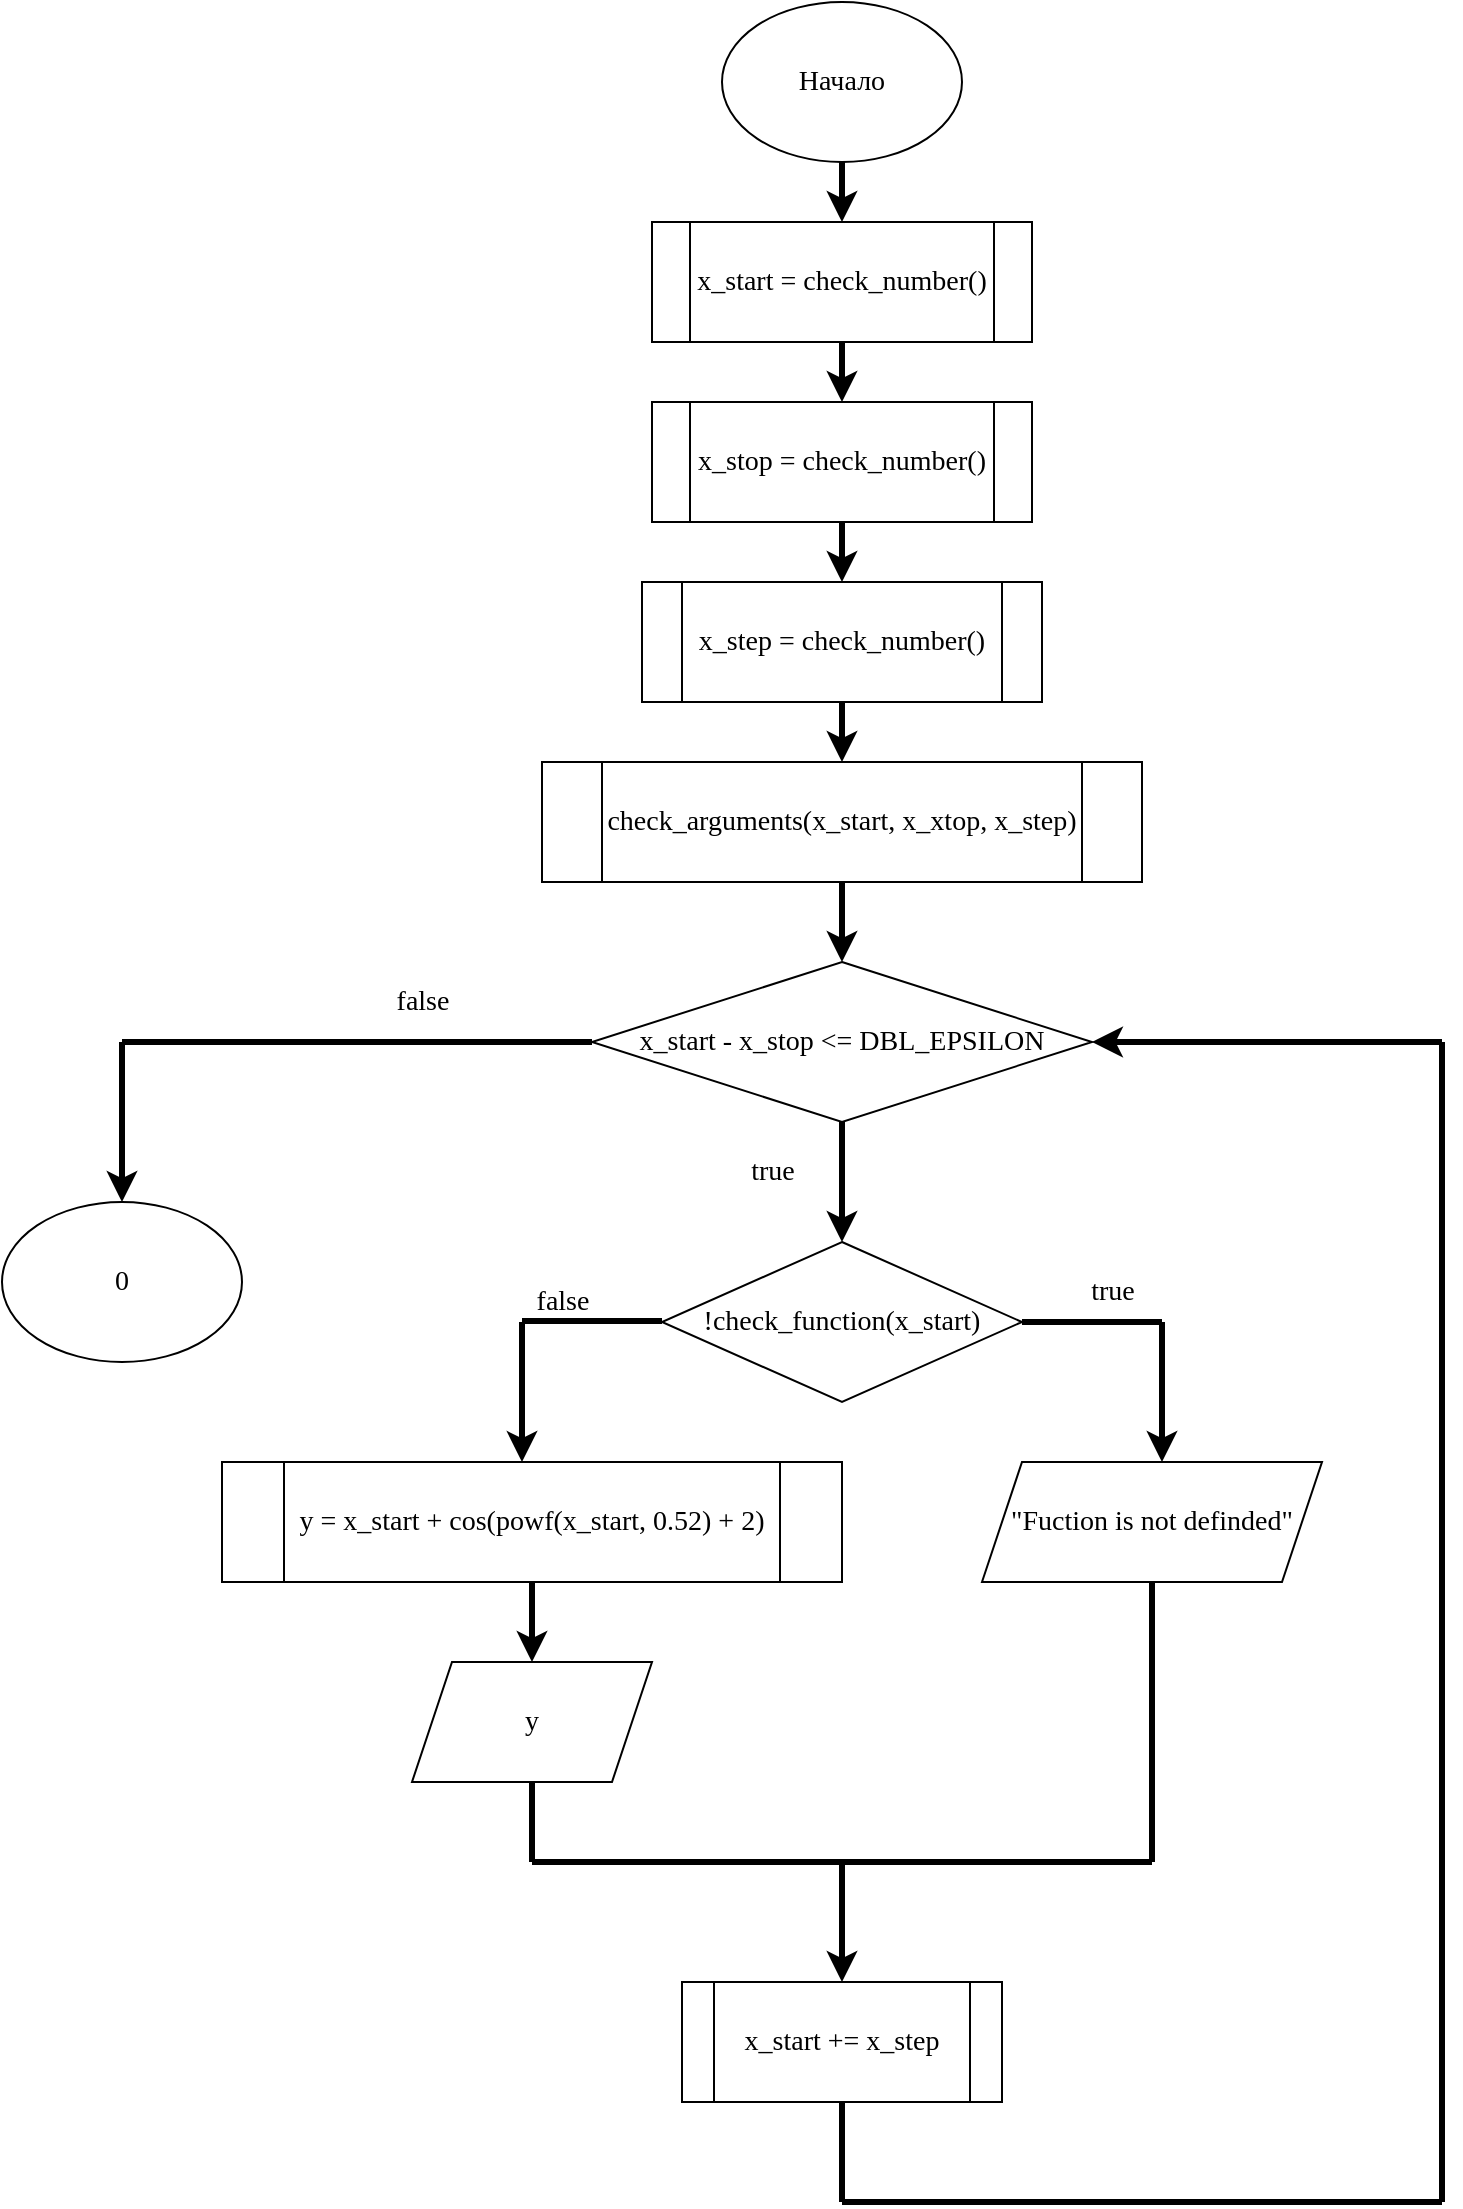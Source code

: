 <mxfile>
    <diagram id="U5E0iB9bfuvzi-zkAM1t" name="main">
        <mxGraphModel dx="535" dy="475" grid="1" gridSize="10" guides="1" tooltips="1" connect="1" arrows="1" fold="1" page="1" pageScale="1" pageWidth="827" pageHeight="1169" background="#ffffff" math="0" shadow="0">
            <root>
                <mxCell id="0"/>
                <mxCell id="1" parent="0"/>
                <mxCell id="6" value="" style="edgeStyle=none;html=1;strokeColor=#000000;strokeWidth=3;fontFamily=Times New Roman;fontSize=14;fontColor=#000000;" edge="1" parent="1" source="7" target="9">
                    <mxGeometry relative="1" as="geometry"/>
                </mxCell>
                <mxCell id="7" value="x_start = check_number()" style="shape=process;whiteSpace=wrap;html=1;backgroundOutline=1;strokeColor=#000000;fontFamily=Times New Roman;fontSize=14;fontColor=#000000;fillColor=#FFFFFF;" vertex="1" parent="1">
                    <mxGeometry x="385" y="110" width="190" height="60" as="geometry"/>
                </mxCell>
                <mxCell id="8" value="" style="edgeStyle=none;html=1;strokeColor=#000000;strokeWidth=3;fontFamily=Times New Roman;fontSize=14;fontColor=#000000;" edge="1" parent="1" source="9" target="12">
                    <mxGeometry relative="1" as="geometry"/>
                </mxCell>
                <mxCell id="9" value="x_stop = check_number()" style="shape=process;whiteSpace=wrap;html=1;backgroundOutline=1;strokeColor=#000000;fontFamily=Times New Roman;fontSize=14;fontColor=#000000;fillColor=#FFFFFF;" vertex="1" parent="1">
                    <mxGeometry x="385" y="200" width="190" height="60" as="geometry"/>
                </mxCell>
                <mxCell id="10" value="" style="endArrow=classic;html=1;strokeColor=#000000;strokeWidth=3;fontFamily=Times New Roman;fontSize=14;fontColor=#000000;exitX=0.5;exitY=1;exitDx=0;exitDy=0;entryX=0.5;entryY=0;entryDx=0;entryDy=0;" edge="1" parent="1" target="7">
                    <mxGeometry width="50" height="50" relative="1" as="geometry">
                        <mxPoint x="480" y="80" as="sourcePoint"/>
                        <mxPoint x="520" y="120" as="targetPoint"/>
                    </mxGeometry>
                </mxCell>
                <mxCell id="11" value="" style="edgeStyle=none;html=1;strokeColor=#000000;strokeWidth=3;fontFamily=Times New Roman;fontSize=14;fontColor=#000000;" edge="1" parent="1" source="12" target="14">
                    <mxGeometry relative="1" as="geometry"/>
                </mxCell>
                <mxCell id="12" value="x_step = check_number()" style="shape=process;whiteSpace=wrap;html=1;backgroundOutline=1;strokeColor=#000000;fontFamily=Times New Roman;fontSize=14;fontColor=#000000;fillColor=#FFFFFF;" vertex="1" parent="1">
                    <mxGeometry x="380" y="290" width="200" height="60" as="geometry"/>
                </mxCell>
                <mxCell id="13" value="" style="edgeStyle=none;html=1;strokeColor=#000000;strokeWidth=3;fontFamily=Times New Roman;fontSize=14;fontColor=#000000;" edge="1" parent="1" source="14">
                    <mxGeometry relative="1" as="geometry">
                        <mxPoint x="480" y="480" as="targetPoint"/>
                    </mxGeometry>
                </mxCell>
                <mxCell id="14" value="check_arguments(x_start, x_xtop, x_step)" style="shape=process;whiteSpace=wrap;html=1;backgroundOutline=1;strokeColor=#000000;fontFamily=Times New Roman;fontSize=14;fontColor=#000000;fillColor=#FFFFFF;" vertex="1" parent="1">
                    <mxGeometry x="330" y="380" width="300" height="60" as="geometry"/>
                </mxCell>
                <mxCell id="15" value="Начало" style="ellipse;whiteSpace=wrap;html=1;strokeColor=#000000;fontFamily=Times New Roman;fontSize=14;fontColor=#000000;fillColor=#FFFFFF;" vertex="1" parent="1">
                    <mxGeometry x="420" width="120" height="80" as="geometry"/>
                </mxCell>
                <mxCell id="16" value="x_start - x_stop &amp;lt;= DBL_EPSILON" style="rhombus;whiteSpace=wrap;html=1;strokeColor=#000000;fontFamily=Times New Roman;fontSize=14;fontColor=#000000;fillColor=#FFFFFF;" vertex="1" parent="1">
                    <mxGeometry x="355" y="480" width="250" height="80" as="geometry"/>
                </mxCell>
                <mxCell id="17" value="" style="endArrow=classic;html=1;fontFamily=Times New Roman;fontSize=14;fontColor=#000000;strokeColor=#000000;strokeWidth=3;exitX=0.5;exitY=1;exitDx=0;exitDy=0;" edge="1" parent="1" source="16">
                    <mxGeometry width="50" height="50" relative="1" as="geometry">
                        <mxPoint x="480" y="590" as="sourcePoint"/>
                        <mxPoint x="480" y="620" as="targetPoint"/>
                    </mxGeometry>
                </mxCell>
                <mxCell id="18" value="!check_function(x_start)" style="rhombus;whiteSpace=wrap;html=1;strokeColor=#000000;fontFamily=Times New Roman;fontSize=14;fontColor=#000000;fillColor=#FFFFFF;" vertex="1" parent="1">
                    <mxGeometry x="390" y="620" width="180" height="80" as="geometry"/>
                </mxCell>
                <mxCell id="19" value="true" style="text;html=1;align=center;verticalAlign=middle;resizable=0;points=[];autosize=1;strokeColor=none;fillColor=none;fontSize=14;fontFamily=Times New Roman;fontColor=#000000;" vertex="1" parent="1">
                    <mxGeometry x="420" y="570" width="50" height="30" as="geometry"/>
                </mxCell>
                <mxCell id="21" value="" style="endArrow=none;html=1;strokeColor=#000000;strokeWidth=3;fontFamily=Times New Roman;fontSize=14;fontColor=#000000;exitX=1;exitY=0.5;exitDx=0;exitDy=0;" edge="1" parent="1" source="18">
                    <mxGeometry width="50" height="50" relative="1" as="geometry">
                        <mxPoint x="530" y="720" as="sourcePoint"/>
                        <mxPoint x="640" y="660" as="targetPoint"/>
                    </mxGeometry>
                </mxCell>
                <mxCell id="22" value="" style="endArrow=none;html=1;strokeColor=#000000;strokeWidth=3;fontFamily=Times New Roman;fontSize=14;fontColor=#000000;exitX=1;exitY=0.5;exitDx=0;exitDy=0;" edge="1" parent="1">
                    <mxGeometry width="50" height="50" relative="1" as="geometry">
                        <mxPoint x="320" y="659.5" as="sourcePoint"/>
                        <mxPoint x="390" y="659.5" as="targetPoint"/>
                    </mxGeometry>
                </mxCell>
                <mxCell id="23" value="true" style="text;html=1;align=center;verticalAlign=middle;resizable=0;points=[];autosize=1;strokeColor=none;fillColor=none;fontSize=14;fontFamily=Times New Roman;fontColor=#000000;" vertex="1" parent="1">
                    <mxGeometry x="590" y="630" width="50" height="30" as="geometry"/>
                </mxCell>
                <mxCell id="24" value="false" style="text;html=1;align=center;verticalAlign=middle;resizable=0;points=[];autosize=1;strokeColor=none;fillColor=none;fontSize=14;fontFamily=Times New Roman;fontColor=#000000;" vertex="1" parent="1">
                    <mxGeometry x="315" y="635" width="50" height="30" as="geometry"/>
                </mxCell>
                <mxCell id="25" value="" style="endArrow=classic;html=1;strokeColor=#000000;strokeWidth=3;fontFamily=Times New Roman;fontSize=14;fontColor=#000000;" edge="1" parent="1">
                    <mxGeometry width="50" height="50" relative="1" as="geometry">
                        <mxPoint x="640" y="660" as="sourcePoint"/>
                        <mxPoint x="640" y="730" as="targetPoint"/>
                    </mxGeometry>
                </mxCell>
                <mxCell id="26" value="" style="endArrow=classic;html=1;strokeColor=#000000;strokeWidth=3;fontFamily=Times New Roman;fontSize=14;fontColor=#000000;" edge="1" parent="1">
                    <mxGeometry width="50" height="50" relative="1" as="geometry">
                        <mxPoint x="320" y="660" as="sourcePoint"/>
                        <mxPoint x="320" y="730" as="targetPoint"/>
                    </mxGeometry>
                </mxCell>
                <mxCell id="27" value="&quot;Fuction is not definded&quot;" style="shape=parallelogram;perimeter=parallelogramPerimeter;whiteSpace=wrap;html=1;fixedSize=1;strokeColor=#000000;fontFamily=Times New Roman;fontSize=14;fontColor=#000000;fillColor=#FFFFFF;" vertex="1" parent="1">
                    <mxGeometry x="550" y="730" width="170" height="60" as="geometry"/>
                </mxCell>
                <mxCell id="30" value="" style="edgeStyle=none;html=1;strokeColor=#000000;strokeWidth=3;fontFamily=Times New Roman;fontSize=14;fontColor=#000000;" edge="1" parent="1" source="28" target="29">
                    <mxGeometry relative="1" as="geometry"/>
                </mxCell>
                <mxCell id="28" value="y = x_start + cos(powf(x_start, 0.52) + 2)" style="shape=process;whiteSpace=wrap;html=1;backgroundOutline=1;strokeColor=#000000;fontFamily=Times New Roman;fontSize=14;fontColor=#000000;fillColor=#FFFFFF;" vertex="1" parent="1">
                    <mxGeometry x="170" y="730" width="310" height="60" as="geometry"/>
                </mxCell>
                <mxCell id="29" value="y" style="shape=parallelogram;perimeter=parallelogramPerimeter;whiteSpace=wrap;html=1;fixedSize=1;strokeColor=#000000;fontFamily=Times New Roman;fontSize=14;fontColor=#000000;fillColor=#FFFFFF;" vertex="1" parent="1">
                    <mxGeometry x="265" y="830" width="120" height="60" as="geometry"/>
                </mxCell>
                <mxCell id="31" value="" style="endArrow=none;html=1;strokeColor=#000000;strokeWidth=3;fontFamily=Times New Roman;fontSize=14;fontColor=#000000;exitX=0.5;exitY=1;exitDx=0;exitDy=0;" edge="1" parent="1" source="29">
                    <mxGeometry width="50" height="50" relative="1" as="geometry">
                        <mxPoint x="510" y="900" as="sourcePoint"/>
                        <mxPoint x="325" y="930" as="targetPoint"/>
                    </mxGeometry>
                </mxCell>
                <mxCell id="32" value="" style="endArrow=none;html=1;strokeColor=#000000;strokeWidth=3;fontFamily=Times New Roman;fontSize=14;fontColor=#000000;entryX=0.5;entryY=1;entryDx=0;entryDy=0;" edge="1" parent="1" target="27">
                    <mxGeometry width="50" height="50" relative="1" as="geometry">
                        <mxPoint x="635" y="930" as="sourcePoint"/>
                        <mxPoint x="560" y="850" as="targetPoint"/>
                    </mxGeometry>
                </mxCell>
                <mxCell id="33" value="" style="endArrow=none;html=1;strokeColor=#000000;strokeWidth=3;fontFamily=Times New Roman;fontSize=14;fontColor=#000000;" edge="1" parent="1">
                    <mxGeometry width="50" height="50" relative="1" as="geometry">
                        <mxPoint x="325" y="930" as="sourcePoint"/>
                        <mxPoint x="635" y="930" as="targetPoint"/>
                    </mxGeometry>
                </mxCell>
                <mxCell id="34" value="" style="endArrow=classic;html=1;strokeColor=#000000;strokeWidth=3;fontFamily=Times New Roman;fontSize=14;fontColor=#000000;" edge="1" parent="1">
                    <mxGeometry width="50" height="50" relative="1" as="geometry">
                        <mxPoint x="480" y="930" as="sourcePoint"/>
                        <mxPoint x="480" y="990" as="targetPoint"/>
                    </mxGeometry>
                </mxCell>
                <mxCell id="35" value="x_start += x_step" style="shape=process;whiteSpace=wrap;html=1;backgroundOutline=1;strokeColor=#000000;fontFamily=Times New Roman;fontSize=14;fontColor=#000000;fillColor=#FFFFFF;" vertex="1" parent="1">
                    <mxGeometry x="400" y="990" width="160" height="60" as="geometry"/>
                </mxCell>
                <mxCell id="36" value="" style="endArrow=none;html=1;strokeColor=#000000;strokeWidth=3;fontFamily=Times New Roman;fontSize=14;fontColor=#000000;exitX=0.5;exitY=1;exitDx=0;exitDy=0;" edge="1" parent="1" source="35">
                    <mxGeometry width="50" height="50" relative="1" as="geometry">
                        <mxPoint x="560" y="950" as="sourcePoint"/>
                        <mxPoint x="480" y="1100" as="targetPoint"/>
                    </mxGeometry>
                </mxCell>
                <mxCell id="37" value="" style="endArrow=none;html=1;strokeColor=#000000;strokeWidth=3;fontFamily=Times New Roman;fontSize=14;fontColor=#000000;" edge="1" parent="1">
                    <mxGeometry width="50" height="50" relative="1" as="geometry">
                        <mxPoint x="480" y="1100" as="sourcePoint"/>
                        <mxPoint x="780" y="1100" as="targetPoint"/>
                    </mxGeometry>
                </mxCell>
                <mxCell id="38" value="" style="endArrow=none;html=1;strokeColor=#000000;strokeWidth=3;fontFamily=Times New Roman;fontSize=14;fontColor=#000000;" edge="1" parent="1">
                    <mxGeometry width="50" height="50" relative="1" as="geometry">
                        <mxPoint x="780" y="1100" as="sourcePoint"/>
                        <mxPoint x="780" y="520" as="targetPoint"/>
                    </mxGeometry>
                </mxCell>
                <mxCell id="39" value="" style="endArrow=classic;html=1;strokeColor=#000000;strokeWidth=3;fontFamily=Times New Roman;fontSize=14;fontColor=#000000;entryX=1;entryY=0.5;entryDx=0;entryDy=0;" edge="1" parent="1" target="16">
                    <mxGeometry width="50" height="50" relative="1" as="geometry">
                        <mxPoint x="780" y="520" as="sourcePoint"/>
                        <mxPoint x="670" y="610" as="targetPoint"/>
                    </mxGeometry>
                </mxCell>
                <mxCell id="40" value="" style="endArrow=none;html=1;strokeColor=#000000;strokeWidth=3;fontFamily=Times New Roman;fontSize=14;fontColor=#000000;entryX=0;entryY=0.5;entryDx=0;entryDy=0;" edge="1" parent="1" target="16">
                    <mxGeometry width="50" height="50" relative="1" as="geometry">
                        <mxPoint x="120" y="520" as="sourcePoint"/>
                        <mxPoint x="360" y="530" as="targetPoint"/>
                    </mxGeometry>
                </mxCell>
                <mxCell id="41" value="" style="endArrow=classic;html=1;strokeColor=#000000;strokeWidth=3;fontFamily=Times New Roman;fontSize=14;fontColor=#000000;" edge="1" parent="1">
                    <mxGeometry width="50" height="50" relative="1" as="geometry">
                        <mxPoint x="120" y="520" as="sourcePoint"/>
                        <mxPoint x="120" y="600" as="targetPoint"/>
                    </mxGeometry>
                </mxCell>
                <mxCell id="42" value="false" style="text;html=1;align=center;verticalAlign=middle;resizable=0;points=[];autosize=1;strokeColor=none;fillColor=none;fontSize=14;fontFamily=Times New Roman;fontColor=#000000;" vertex="1" parent="1">
                    <mxGeometry x="245" y="485" width="50" height="30" as="geometry"/>
                </mxCell>
                <mxCell id="43" value="0" style="ellipse;whiteSpace=wrap;html=1;strokeColor=#000000;fontFamily=Times New Roman;fontSize=14;fontColor=#000000;fillColor=#FFFFFF;" vertex="1" parent="1">
                    <mxGeometry x="60" y="600" width="120" height="80" as="geometry"/>
                </mxCell>
            </root>
        </mxGraphModel>
    </diagram>
    <diagram id="xg0l2fN_7CYBBExDN_Au" name="check_number">
        <mxGraphModel dx="535" dy="475" grid="1" gridSize="10" guides="1" tooltips="1" connect="1" arrows="1" fold="1" page="1" pageScale="1" pageWidth="827" pageHeight="1169" background="#ffffff" math="0" shadow="0">
            <root>
                <mxCell id="0"/>
                <mxCell id="1" parent="0"/>
                <mxCell id="DngPk8HenALk-llbcM74-1" value="Начало" style="ellipse;whiteSpace=wrap;html=1;strokeColor=#000000;fontFamily=Times New Roman;fontSize=14;fontColor=#000000;fillColor=#FFFFFF;" vertex="1" parent="1">
                    <mxGeometry x="200" width="120" height="80" as="geometry"/>
                </mxCell>
                <mxCell id="DngPk8HenALk-llbcM74-2" value="" style="edgeStyle=none;html=1;strokeColor=#000000;strokeWidth=3;fontFamily=Times New Roman;fontSize=14;fontColor=#000000;" edge="1" parent="1" source="DngPk8HenALk-llbcM74-3" target="DngPk8HenALk-llbcM74-4">
                    <mxGeometry relative="1" as="geometry"/>
                </mxCell>
                <mxCell id="DngPk8HenALk-llbcM74-3" value="x" style="shape=process;whiteSpace=wrap;html=1;backgroundOutline=1;strokeColor=#000000;fontFamily=Times New Roman;fontSize=14;fontColor=#000000;fillColor=#FFFFFF;" vertex="1" parent="1">
                    <mxGeometry x="200" y="110" width="120" height="60" as="geometry"/>
                </mxCell>
                <mxCell id="DngPk8HenALk-llbcM74-4" value="scanf(&quot;%d&quot;, &amp;amp;x) != 1" style="rhombus;whiteSpace=wrap;html=1;strokeColor=#000000;fontFamily=Times New Roman;fontSize=14;fontColor=#000000;fillColor=#FFFFFF;" vertex="1" parent="1">
                    <mxGeometry x="185" y="190" width="150" height="80" as="geometry"/>
                </mxCell>
                <mxCell id="DngPk8HenALk-llbcM74-5" value="" style="endArrow=classic;html=1;strokeColor=#000000;strokeWidth=3;fontFamily=Times New Roman;fontSize=14;fontColor=#000000;exitX=0.5;exitY=1;exitDx=0;exitDy=0;entryX=0.5;entryY=0;entryDx=0;entryDy=0;" edge="1" parent="1" source="DngPk8HenALk-llbcM74-1" target="DngPk8HenALk-llbcM74-3">
                    <mxGeometry width="50" height="50" relative="1" as="geometry">
                        <mxPoint x="250" y="260" as="sourcePoint"/>
                        <mxPoint x="300" y="210" as="targetPoint"/>
                    </mxGeometry>
                </mxCell>
                <mxCell id="DngPk8HenALk-llbcM74-6" value="" style="endArrow=classic;html=1;strokeColor=#000000;strokeWidth=3;fontFamily=Times New Roman;fontSize=14;fontColor=#000000;exitX=0.5;exitY=1;exitDx=0;exitDy=0;" edge="1" parent="1" source="DngPk8HenALk-llbcM74-4">
                    <mxGeometry width="50" height="50" relative="1" as="geometry">
                        <mxPoint x="280" y="360" as="sourcePoint"/>
                        <mxPoint x="260" y="350" as="targetPoint"/>
                    </mxGeometry>
                </mxCell>
                <mxCell id="DngPk8HenALk-llbcM74-7" value="" style="edgeStyle=none;html=1;strokeColor=#000000;strokeWidth=3;fontFamily=Times New Roman;fontSize=14;fontColor=#000000;" edge="1" parent="1" source="DngPk8HenALk-llbcM74-8" target="DngPk8HenALk-llbcM74-9">
                    <mxGeometry relative="1" as="geometry"/>
                </mxCell>
                <mxCell id="DngPk8HenALk-llbcM74-8" value="&quot;Insert a valid value!&quot;" style="shape=parallelogram;perimeter=parallelogramPerimeter;whiteSpace=wrap;html=1;fixedSize=1;strokeColor=#000000;fontFamily=Times New Roman;fontSize=14;fontColor=#000000;fillColor=#FFFFFF;" vertex="1" parent="1">
                    <mxGeometry x="185" y="350" width="150" height="60" as="geometry"/>
                </mxCell>
                <mxCell id="DngPk8HenALk-llbcM74-9" value="abort()" style="ellipse;whiteSpace=wrap;html=1;strokeColor=#000000;fontFamily=Times New Roman;fontSize=14;fontColor=#000000;fillColor=#FFFFFF;" vertex="1" parent="1">
                    <mxGeometry x="200" y="440" width="120" height="80" as="geometry"/>
                </mxCell>
                <mxCell id="DngPk8HenALk-llbcM74-10" value="true" style="text;html=1;align=center;verticalAlign=middle;resizable=0;points=[];autosize=1;strokeColor=none;fillColor=none;fontSize=14;fontFamily=Times New Roman;fontColor=#000000;" vertex="1" parent="1">
                    <mxGeometry x="195" y="275" width="50" height="30" as="geometry"/>
                </mxCell>
                <mxCell id="DngPk8HenALk-llbcM74-11" value="" style="endArrow=none;html=1;strokeColor=#000000;strokeWidth=3;fontFamily=Times New Roman;fontSize=14;fontColor=#000000;entryX=0;entryY=0.5;entryDx=0;entryDy=0;" edge="1" parent="1" target="DngPk8HenALk-llbcM74-4">
                    <mxGeometry width="50" height="50" relative="1" as="geometry">
                        <mxPoint x="110" y="230" as="sourcePoint"/>
                        <mxPoint x="330" y="300" as="targetPoint"/>
                    </mxGeometry>
                </mxCell>
                <mxCell id="DngPk8HenALk-llbcM74-12" value="false" style="text;html=1;align=center;verticalAlign=middle;resizable=0;points=[];autosize=1;strokeColor=none;fillColor=none;fontSize=14;fontFamily=Times New Roman;fontColor=#000000;" vertex="1" parent="1">
                    <mxGeometry x="115" y="195" width="50" height="30" as="geometry"/>
                </mxCell>
                <mxCell id="DngPk8HenALk-llbcM74-13" value="" style="endArrow=classic;html=1;strokeColor=#000000;strokeWidth=3;fontFamily=Times New Roman;fontSize=14;fontColor=#000000;" edge="1" parent="1">
                    <mxGeometry width="50" height="50" relative="1" as="geometry">
                        <mxPoint x="110" y="230" as="sourcePoint"/>
                        <mxPoint x="110" y="330" as="targetPoint"/>
                    </mxGeometry>
                </mxCell>
                <mxCell id="DngPk8HenALk-llbcM74-14" value="x" style="ellipse;whiteSpace=wrap;html=1;strokeColor=#000000;fontFamily=Times New Roman;fontSize=14;fontColor=#000000;fillColor=#FFFFFF;" vertex="1" parent="1">
                    <mxGeometry x="50" y="330" width="120" height="80" as="geometry"/>
                </mxCell>
            </root>
        </mxGraphModel>
    </diagram>
    <diagram id="NRTGY7krhXJdLn07CyGP" name="check_function">
        <mxGraphModel dx="535" dy="475" grid="1" gridSize="10" guides="1" tooltips="1" connect="1" arrows="1" fold="1" page="1" pageScale="1" pageWidth="827" pageHeight="1169" background="#ffffff" math="0" shadow="0">
            <root>
                <mxCell id="0"/>
                <mxCell id="1" parent="0"/>
                <mxCell id="eUsvJyAbcDBCObSwoNaY-3" value="" style="edgeStyle=none;html=1;strokeColor=#000000;strokeWidth=3;fontFamily=Times New Roman;fontSize=14;fontColor=#000000;" edge="1" parent="1" source="eUsvJyAbcDBCObSwoNaY-1" target="eUsvJyAbcDBCObSwoNaY-2">
                    <mxGeometry relative="1" as="geometry"/>
                </mxCell>
                <mxCell id="eUsvJyAbcDBCObSwoNaY-1" value="x" style="ellipse;whiteSpace=wrap;html=1;strokeColor=#000000;fontFamily=Times New Roman;fontSize=14;fontColor=#000000;fillColor=#FFFFFF;" vertex="1" parent="1">
                    <mxGeometry x="200" width="120" height="80" as="geometry"/>
                </mxCell>
                <mxCell id="eUsvJyAbcDBCObSwoNaY-2" value="x &amp;lt; -DBL_EPSILON" style="rhombus;whiteSpace=wrap;html=1;strokeColor=#000000;fontFamily=Times New Roman;fontSize=14;fontColor=#000000;fillColor=#FFFFFF;" vertex="1" parent="1">
                    <mxGeometry x="170" y="120" width="180" height="80" as="geometry"/>
                </mxCell>
                <mxCell id="eUsvJyAbcDBCObSwoNaY-4" value="" style="endArrow=classic;html=1;strokeColor=#000000;strokeWidth=3;fontFamily=Times New Roman;fontSize=14;fontColor=#000000;exitX=0.5;exitY=1;exitDx=0;exitDy=0;" edge="1" parent="1" source="eUsvJyAbcDBCObSwoNaY-2">
                    <mxGeometry width="50" height="50" relative="1" as="geometry">
                        <mxPoint x="250" y="260" as="sourcePoint"/>
                        <mxPoint x="260" y="240" as="targetPoint"/>
                    </mxGeometry>
                </mxCell>
                <mxCell id="eUsvJyAbcDBCObSwoNaY-5" value="false" style="ellipse;whiteSpace=wrap;html=1;strokeColor=#000000;fontFamily=Times New Roman;fontSize=14;fontColor=#000000;fillColor=#FFFFFF;" vertex="1" parent="1">
                    <mxGeometry x="200" y="240" width="120" height="80" as="geometry"/>
                </mxCell>
                <mxCell id="eUsvJyAbcDBCObSwoNaY-6" value="true" style="text;html=1;align=center;verticalAlign=middle;resizable=0;points=[];autosize=1;strokeColor=none;fillColor=none;fontSize=14;fontFamily=Times New Roman;fontColor=#000000;" vertex="1" parent="1">
                    <mxGeometry x="205" y="195" width="50" height="30" as="geometry"/>
                </mxCell>
                <mxCell id="eUsvJyAbcDBCObSwoNaY-7" value="" style="endArrow=none;html=1;strokeColor=#000000;strokeWidth=3;fontFamily=Times New Roman;fontSize=14;fontColor=#000000;entryX=0;entryY=0.5;entryDx=0;entryDy=0;" edge="1" parent="1" target="eUsvJyAbcDBCObSwoNaY-2">
                    <mxGeometry width="50" height="50" relative="1" as="geometry">
                        <mxPoint x="80" y="160" as="sourcePoint"/>
                        <mxPoint x="300" y="210" as="targetPoint"/>
                    </mxGeometry>
                </mxCell>
                <mxCell id="eUsvJyAbcDBCObSwoNaY-8" value="" style="endArrow=classic;html=1;strokeColor=#000000;strokeWidth=3;fontFamily=Times New Roman;fontSize=14;fontColor=#000000;" edge="1" parent="1">
                    <mxGeometry width="50" height="50" relative="1" as="geometry">
                        <mxPoint x="80" y="160" as="sourcePoint"/>
                        <mxPoint x="80" y="240" as="targetPoint"/>
                    </mxGeometry>
                </mxCell>
                <mxCell id="eUsvJyAbcDBCObSwoNaY-9" value="true" style="ellipse;whiteSpace=wrap;html=1;strokeColor=#000000;fontFamily=Times New Roman;fontSize=14;fontColor=#000000;fillColor=#FFFFFF;" vertex="1" parent="1">
                    <mxGeometry x="20" y="240" width="120" height="80" as="geometry"/>
                </mxCell>
                <mxCell id="eUsvJyAbcDBCObSwoNaY-10" value="false" style="text;html=1;align=center;verticalAlign=middle;resizable=0;points=[];autosize=1;strokeColor=none;fillColor=none;fontSize=14;fontFamily=Times New Roman;fontColor=#000000;" vertex="1" parent="1">
                    <mxGeometry x="110" y="130" width="50" height="30" as="geometry"/>
                </mxCell>
            </root>
        </mxGraphModel>
    </diagram>
    <diagram id="e49r5FfXnOhaiLJIj7id" name="check_arguments">
        <mxGraphModel dx="535" dy="475" grid="1" gridSize="10" guides="1" tooltips="1" connect="1" arrows="1" fold="1" page="1" pageScale="1" pageWidth="827" pageHeight="1169" background="#ffffff" math="0" shadow="0">
            <root>
                <mxCell id="0"/>
                <mxCell id="1" parent="0"/>
                <mxCell id="eGQkVzIm8nCRwn4QbyPm-1" value="" style="edgeStyle=none;html=1;strokeColor=#000000;strokeWidth=3;fontFamily=Times New Roman;fontSize=14;fontColor=#000000;" edge="1" parent="1" source="eGQkVzIm8nCRwn4QbyPm-2" target="eGQkVzIm8nCRwn4QbyPm-3">
                    <mxGeometry relative="1" as="geometry"/>
                </mxCell>
                <mxCell id="eGQkVzIm8nCRwn4QbyPm-2" value="x_start, x_stop, x_step" style="ellipse;whiteSpace=wrap;html=1;strokeColor=#000000;fontFamily=Times New Roman;fontSize=14;fontColor=#000000;fillColor=#FFFFFF;" vertex="1" parent="1">
                    <mxGeometry x="450" width="150" height="80" as="geometry"/>
                </mxCell>
                <mxCell id="eGQkVzIm8nCRwn4QbyPm-3" value="x_stop - x_start &amp;lt; DBL_EPSILON" style="rhombus;whiteSpace=wrap;html=1;strokeColor=#000000;fontFamily=Times New Roman;fontSize=14;fontColor=#000000;fillColor=#FFFFFF;" vertex="1" parent="1">
                    <mxGeometry x="400" y="120" width="250" height="80" as="geometry"/>
                </mxCell>
                <mxCell id="eGQkVzIm8nCRwn4QbyPm-4" value="" style="endArrow=none;html=1;strokeColor=#000000;strokeWidth=3;fontFamily=Times New Roman;fontSize=14;fontColor=#000000;exitX=1;exitY=0.5;exitDx=0;exitDy=0;" edge="1" parent="1" source="eGQkVzIm8nCRwn4QbyPm-3">
                    <mxGeometry width="50" height="50" relative="1" as="geometry">
                        <mxPoint x="520" y="310" as="sourcePoint"/>
                        <mxPoint x="690" y="160" as="targetPoint"/>
                    </mxGeometry>
                </mxCell>
                <mxCell id="eGQkVzIm8nCRwn4QbyPm-5" value="" style="endArrow=none;html=1;strokeColor=#000000;strokeWidth=3;fontFamily=Times New Roman;fontSize=14;fontColor=#000000;" edge="1" parent="1">
                    <mxGeometry width="50" height="50" relative="1" as="geometry">
                        <mxPoint x="340" y="160" as="sourcePoint"/>
                        <mxPoint x="400" y="160" as="targetPoint"/>
                    </mxGeometry>
                </mxCell>
                <mxCell id="eGQkVzIm8nCRwn4QbyPm-6" value="" style="endArrow=classic;html=1;strokeColor=#000000;strokeWidth=3;fontFamily=Times New Roman;fontSize=14;fontColor=#000000;" edge="1" parent="1">
                    <mxGeometry width="50" height="50" relative="1" as="geometry">
                        <mxPoint x="690" y="160" as="sourcePoint"/>
                        <mxPoint x="690" y="240" as="targetPoint"/>
                    </mxGeometry>
                </mxCell>
                <mxCell id="eGQkVzIm8nCRwn4QbyPm-7" value="" style="endArrow=classic;html=1;strokeColor=#000000;strokeWidth=3;fontFamily=Times New Roman;fontSize=14;fontColor=#000000;entryX=0.5;entryY=0;entryDx=0;entryDy=0;" edge="1" parent="1" target="eGQkVzIm8nCRwn4QbyPm-11">
                    <mxGeometry width="50" height="50" relative="1" as="geometry">
                        <mxPoint x="340" y="160" as="sourcePoint"/>
                        <mxPoint x="350" y="240" as="targetPoint"/>
                        <Array as="points"/>
                    </mxGeometry>
                </mxCell>
                <mxCell id="eGQkVzIm8nCRwn4QbyPm-8" value="true" style="text;html=1;align=center;verticalAlign=middle;resizable=0;points=[];autosize=1;strokeColor=none;fillColor=none;fontSize=14;fontFamily=Times New Roman;fontColor=#000000;" vertex="1" parent="1">
                    <mxGeometry x="640" y="130" width="50" height="30" as="geometry"/>
                </mxCell>
                <mxCell id="eGQkVzIm8nCRwn4QbyPm-9" value="false" style="text;html=1;align=center;verticalAlign=middle;resizable=0;points=[];autosize=1;strokeColor=none;fillColor=none;fontSize=14;fontFamily=Times New Roman;fontColor=#000000;" vertex="1" parent="1">
                    <mxGeometry x="350" y="130" width="50" height="30" as="geometry"/>
                </mxCell>
                <mxCell id="eGQkVzIm8nCRwn4QbyPm-10" value="x_step &amp;lt; DBL_EPSILON" style="rhombus;whiteSpace=wrap;html=1;strokeColor=#000000;fontFamily=Times New Roman;fontSize=14;fontColor=#000000;fillColor=#FFFFFF;" vertex="1" parent="1">
                    <mxGeometry x="360" y="340" width="180" height="80" as="geometry"/>
                </mxCell>
                <mxCell id="eGQkVzIm8nCRwn4QbyPm-11" value="x_stop - x_start &amp;gt; -DBL_EPSILON" style="rhombus;whiteSpace=wrap;html=1;strokeColor=#000000;fontFamily=Times New Roman;fontSize=14;fontColor=#000000;fillColor=#FFFFFF;" vertex="1" parent="1">
                    <mxGeometry x="230" y="240" width="220" height="80" as="geometry"/>
                </mxCell>
                <mxCell id="eGQkVzIm8nCRwn4QbyPm-12" value="x_step &amp;gt; -DBL_EPSILON" style="rhombus;whiteSpace=wrap;html=1;strokeColor=#000000;fontFamily=Times New Roman;fontSize=14;fontColor=#000000;fillColor=#FFFFFF;" vertex="1" parent="1">
                    <mxGeometry x="600" y="240" width="180" height="80" as="geometry"/>
                </mxCell>
                <mxCell id="eGQkVzIm8nCRwn4QbyPm-13" value="" style="endArrow=classic;html=1;strokeColor=#000000;strokeWidth=3;fontFamily=Times New Roman;fontSize=14;fontColor=#000000;exitX=1;exitY=0.5;exitDx=0;exitDy=0;entryX=0.5;entryY=0;entryDx=0;entryDy=0;" edge="1" parent="1" source="eGQkVzIm8nCRwn4QbyPm-11" target="eGQkVzIm8nCRwn4QbyPm-10">
                    <mxGeometry width="50" height="50" relative="1" as="geometry">
                        <mxPoint x="490" y="290" as="sourcePoint"/>
                        <mxPoint x="540" y="240" as="targetPoint"/>
                    </mxGeometry>
                </mxCell>
                <mxCell id="eGQkVzIm8nCRwn4QbyPm-14" value="" style="edgeStyle=none;html=1;strokeColor=#000000;strokeWidth=3;fontFamily=Times New Roman;fontSize=14;fontColor=#000000;" edge="1" parent="1" source="eGQkVzIm8nCRwn4QbyPm-15" target="eGQkVzIm8nCRwn4QbyPm-22">
                    <mxGeometry relative="1" as="geometry"/>
                </mxCell>
                <mxCell id="eGQkVzIm8nCRwn4QbyPm-15" value="&quot;Inserted a wrong arguments!&quot;" style="shape=parallelogram;perimeter=parallelogramPerimeter;whiteSpace=wrap;html=1;fixedSize=1;strokeColor=#000000;fontFamily=Times New Roman;fontSize=14;fontColor=#000000;fillColor=#FFFFFF;" vertex="1" parent="1">
                    <mxGeometry x="480" y="450" width="190" height="60" as="geometry"/>
                </mxCell>
                <mxCell id="eGQkVzIm8nCRwn4QbyPm-16" value="" style="endArrow=classic;html=1;strokeColor=#000000;strokeWidth=3;fontFamily=Times New Roman;fontSize=14;fontColor=#000000;exitX=1;exitY=0.5;exitDx=0;exitDy=0;" edge="1" parent="1" source="eGQkVzIm8nCRwn4QbyPm-10">
                    <mxGeometry width="50" height="50" relative="1" as="geometry">
                        <mxPoint x="490" y="390" as="sourcePoint"/>
                        <mxPoint x="580" y="380" as="targetPoint"/>
                    </mxGeometry>
                </mxCell>
                <mxCell id="eGQkVzIm8nCRwn4QbyPm-17" value="" style="endArrow=classic;html=1;strokeColor=#000000;strokeWidth=3;fontFamily=Times New Roman;fontSize=14;fontColor=#000000;entryX=0.5;entryY=0;entryDx=0;entryDy=0;" edge="1" parent="1" target="eGQkVzIm8nCRwn4QbyPm-15">
                    <mxGeometry width="50" height="50" relative="1" as="geometry">
                        <mxPoint x="578" y="280" as="sourcePoint"/>
                        <mxPoint x="540" y="340" as="targetPoint"/>
                    </mxGeometry>
                </mxCell>
                <mxCell id="eGQkVzIm8nCRwn4QbyPm-18" value="" style="endArrow=none;html=1;strokeColor=#000000;strokeWidth=3;fontFamily=Times New Roman;fontSize=14;fontColor=#000000;entryX=0;entryY=0.5;entryDx=0;entryDy=0;" edge="1" parent="1" target="eGQkVzIm8nCRwn4QbyPm-12">
                    <mxGeometry width="50" height="50" relative="1" as="geometry">
                        <mxPoint x="580" y="280" as="sourcePoint"/>
                        <mxPoint x="540" y="340" as="targetPoint"/>
                    </mxGeometry>
                </mxCell>
                <mxCell id="eGQkVzIm8nCRwn4QbyPm-19" value="true" style="text;html=1;align=center;verticalAlign=middle;resizable=0;points=[];autosize=1;strokeColor=none;fillColor=none;fontSize=14;fontFamily=Times New Roman;fontColor=#000000;" vertex="1" parent="1">
                    <mxGeometry x="450" y="290" width="50" height="30" as="geometry"/>
                </mxCell>
                <mxCell id="eGQkVzIm8nCRwn4QbyPm-20" value="true" style="text;html=1;align=center;verticalAlign=middle;resizable=0;points=[];autosize=1;strokeColor=none;fillColor=none;fontSize=14;fontFamily=Times New Roman;fontColor=#000000;" vertex="1" parent="1">
                    <mxGeometry x="530" y="340" width="50" height="30" as="geometry"/>
                </mxCell>
                <mxCell id="eGQkVzIm8nCRwn4QbyPm-21" value="true" style="text;html=1;align=center;verticalAlign=middle;resizable=0;points=[];autosize=1;strokeColor=none;fillColor=none;fontSize=14;fontFamily=Times New Roman;fontColor=#000000;" vertex="1" parent="1">
                    <mxGeometry x="570" y="240" width="50" height="30" as="geometry"/>
                </mxCell>
                <mxCell id="eGQkVzIm8nCRwn4QbyPm-22" value="abort()" style="ellipse;whiteSpace=wrap;html=1;strokeColor=#000000;fontFamily=Times New Roman;fontSize=14;fontColor=#000000;fillColor=#FFFFFF;" vertex="1" parent="1">
                    <mxGeometry x="515" y="545" width="120" height="80" as="geometry"/>
                </mxCell>
                <mxCell id="eGQkVzIm8nCRwn4QbyPm-23" value="true" style="ellipse;whiteSpace=wrap;html=1;strokeColor=#000000;fontFamily=Times New Roman;fontSize=14;fontColor=#000000;fillColor=#FFFFFF;" vertex="1" parent="1">
                    <mxGeometry x="140" y="400" width="120" height="80" as="geometry"/>
                </mxCell>
                <mxCell id="eGQkVzIm8nCRwn4QbyPm-24" value="" style="endArrow=none;html=1;strokeColor=#000000;strokeWidth=3;fontFamily=Times New Roman;fontSize=14;fontColor=#000000;entryX=0;entryY=0.5;entryDx=0;entryDy=0;" edge="1" parent="1" target="eGQkVzIm8nCRwn4QbyPm-11">
                    <mxGeometry width="50" height="50" relative="1" as="geometry">
                        <mxPoint x="200" y="280" as="sourcePoint"/>
                        <mxPoint x="420" y="300" as="targetPoint"/>
                    </mxGeometry>
                </mxCell>
                <mxCell id="eGQkVzIm8nCRwn4QbyPm-25" value="" style="endArrow=classic;html=1;strokeColor=#000000;strokeWidth=3;fontFamily=Times New Roman;fontSize=14;fontColor=#000000;entryX=0.5;entryY=0;entryDx=0;entryDy=0;" edge="1" parent="1" target="eGQkVzIm8nCRwn4QbyPm-23">
                    <mxGeometry width="50" height="50" relative="1" as="geometry">
                        <mxPoint x="200" y="280" as="sourcePoint"/>
                        <mxPoint x="350" y="330" as="targetPoint"/>
                    </mxGeometry>
                </mxCell>
                <mxCell id="eGQkVzIm8nCRwn4QbyPm-26" value="" style="endArrow=classic;html=1;strokeColor=#000000;strokeWidth=3;fontFamily=Times New Roman;fontSize=14;fontColor=#000000;exitX=0;exitY=0.5;exitDx=0;exitDy=0;" edge="1" parent="1" source="eGQkVzIm8nCRwn4QbyPm-10">
                    <mxGeometry width="50" height="50" relative="1" as="geometry">
                        <mxPoint x="300" y="380" as="sourcePoint"/>
                        <mxPoint x="200" y="380" as="targetPoint"/>
                    </mxGeometry>
                </mxCell>
                <mxCell id="eGQkVzIm8nCRwn4QbyPm-27" value="false" style="text;html=1;align=center;verticalAlign=middle;resizable=0;points=[];autosize=1;strokeColor=none;fillColor=none;fontSize=14;fontFamily=Times New Roman;fontColor=#000000;" vertex="1" parent="1">
                    <mxGeometry x="190" y="250" width="50" height="30" as="geometry"/>
                </mxCell>
                <mxCell id="eGQkVzIm8nCRwn4QbyPm-28" value="false" style="text;html=1;align=center;verticalAlign=middle;resizable=0;points=[];autosize=1;strokeColor=none;fillColor=none;fontSize=14;fontFamily=Times New Roman;fontColor=#000000;" vertex="1" parent="1">
                    <mxGeometry x="280" y="350" width="50" height="30" as="geometry"/>
                </mxCell>
                <mxCell id="eGQkVzIm8nCRwn4QbyPm-29" value="true" style="ellipse;whiteSpace=wrap;html=1;strokeColor=#000000;fontFamily=Times New Roman;fontSize=14;fontColor=#000000;fillColor=#FFFFFF;" vertex="1" parent="1">
                    <mxGeometry x="720" y="350" width="120" height="80" as="geometry"/>
                </mxCell>
                <mxCell id="eGQkVzIm8nCRwn4QbyPm-30" value="" style="endArrow=classic;html=1;strokeColor=#000000;strokeWidth=3;fontFamily=Times New Roman;fontSize=14;fontColor=#000000;exitX=1;exitY=0.5;exitDx=0;exitDy=0;entryX=0.5;entryY=0;entryDx=0;entryDy=0;" edge="1" parent="1" source="eGQkVzIm8nCRwn4QbyPm-12" target="eGQkVzIm8nCRwn4QbyPm-29">
                    <mxGeometry width="50" height="50" relative="1" as="geometry">
                        <mxPoint x="630" y="400" as="sourcePoint"/>
                        <mxPoint x="680" y="350" as="targetPoint"/>
                    </mxGeometry>
                </mxCell>
                <mxCell id="eGQkVzIm8nCRwn4QbyPm-31" value="false" style="text;html=1;align=center;verticalAlign=middle;resizable=0;points=[];autosize=1;strokeColor=none;fillColor=none;fontSize=14;fontFamily=Times New Roman;fontColor=#000000;" vertex="1" parent="1">
                    <mxGeometry x="730" y="300" width="50" height="30" as="geometry"/>
                </mxCell>
            </root>
        </mxGraphModel>
    </diagram>
</mxfile>